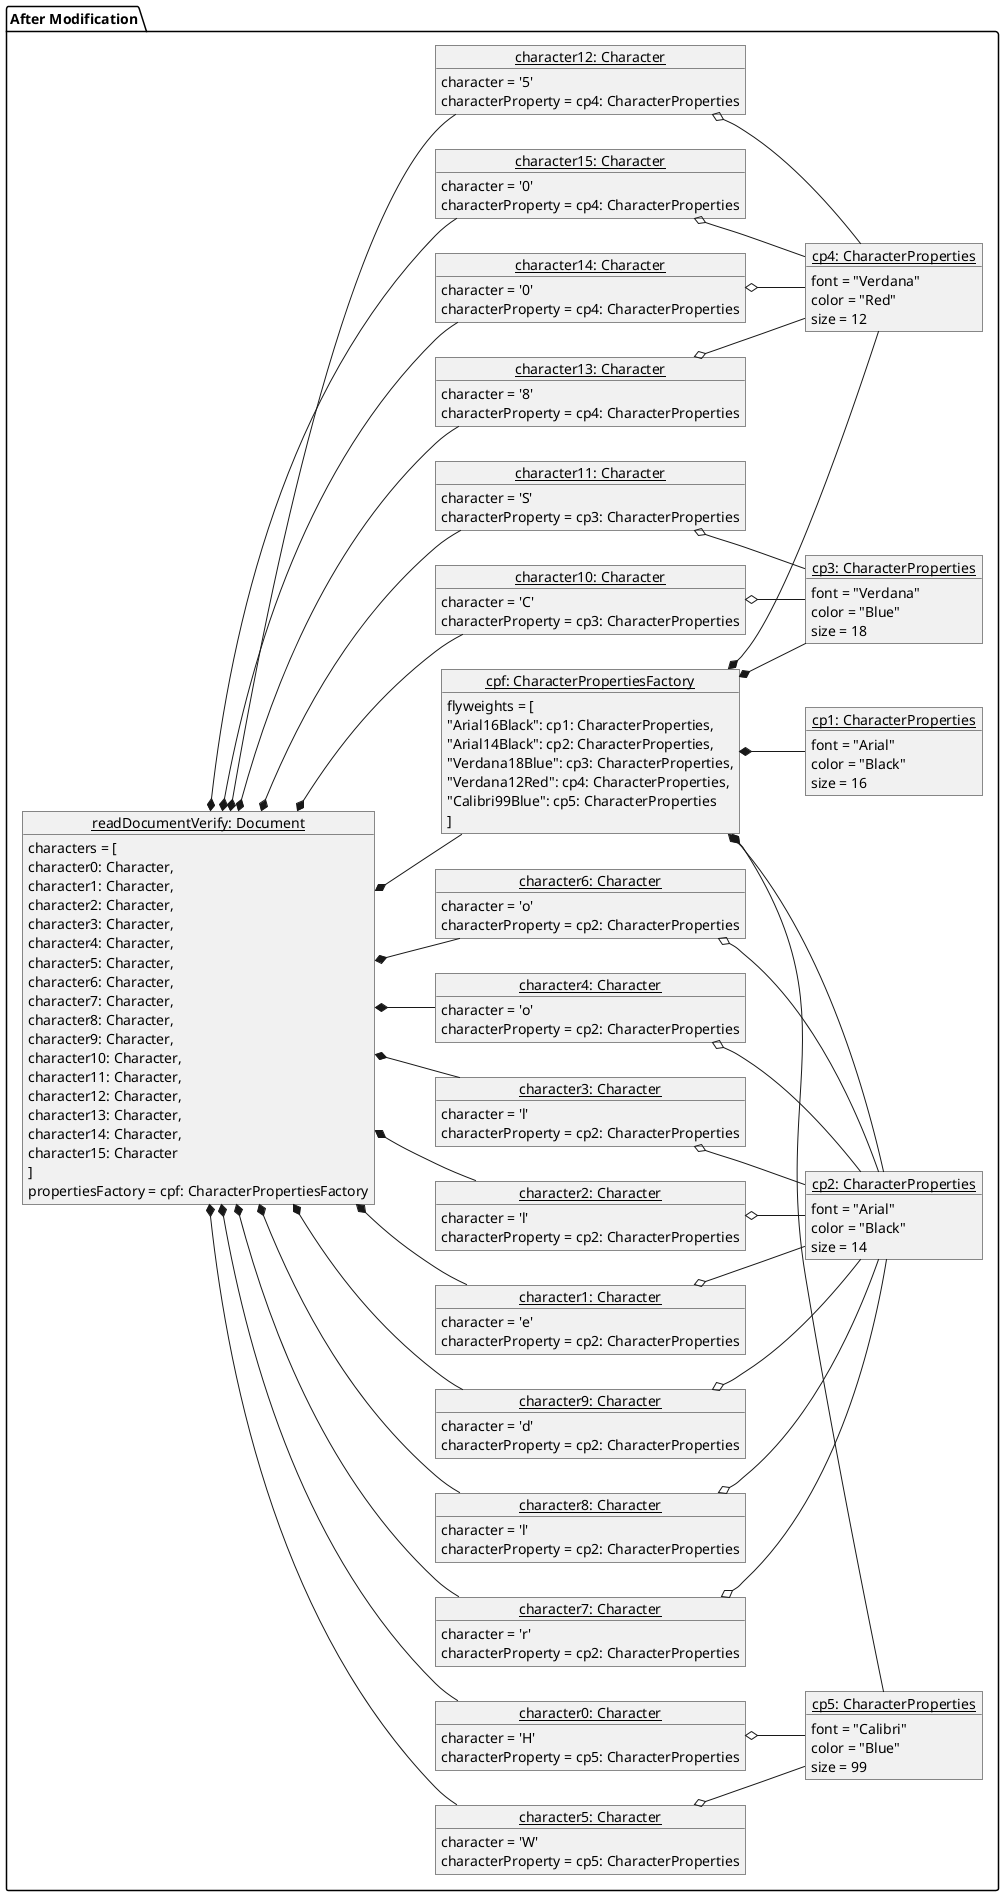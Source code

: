 @startuml
     package "After Modification" {
         left to right direction

         object "<u>readDocumentVerify: Document</u>" as td{
             characters = [
                 character0: Character,
                 character1: Character,
                 character2: Character,
                 character3: Character,
                 character4: Character,
                 character5: Character,
                 character6: Character,
                 character7: Character,
                 character8: Character,
                 character9: Character,
                 character10: Character,
                 character11: Character,
                 character12: Character,
                 character13: Character,
                 character14: Character,
                 character15: Character
             ]
             propertiesFactory = cpf: CharacterPropertiesFactory
         }

         object "<u>character0: Character</u>" as c0{
             character = 'H'
             characterProperty = cp5: CharacterProperties
         }

         object "<u>character1: Character</u>" as c1{
             character = 'e'
             characterProperty = cp2: CharacterProperties
         }

         object "<u>character2: Character</u>" as c2{
             character = 'l'
             characterProperty = cp2: CharacterProperties
         }

         object "<u>character3: Character</u>" as c3{
             character = 'l'
             characterProperty = cp2: CharacterProperties
         }

         object "<u>character4: Character</u>" as c4{
             character = 'o'
             characterProperty = cp2: CharacterProperties
         }

         object "<u>character5: Character</u>" as c5{
             character = 'W'
             characterProperty = cp5: CharacterProperties
         }

         object "<u>character6: Character</u>" as c6{
             character = 'o'
             characterProperty = cp2: CharacterProperties
         }

         object "<u>character7: Character</u>" as c7{
             character = 'r'
             characterProperty = cp2: CharacterProperties
         }

         object "<u>character8: Character</u>" as c8{
             character = 'l'
             characterProperty = cp2: CharacterProperties
         }

         object "<u>character9: Character</u>" as c9{
             character = 'd'
             characterProperty = cp2: CharacterProperties
         }

         object "<u>character10: Character</u>" as c10{
             character = 'C'
             characterProperty = cp3: CharacterProperties
         }

         object "<u>character11: Character</u>" as c11{
             character = 'S'
             characterProperty = cp3: CharacterProperties
         }

         object "<u>character12: Character</u>" as c12{
             character = '5'
             characterProperty = cp4: CharacterProperties
         }

         object "<u>character13: Character</u>" as c13{
             character = '8'
             characterProperty = cp4: CharacterProperties
         }

         object "<u>character14: Character</u>" as c14{
             character = '0'
             characterProperty = cp4: CharacterProperties
         }

         object "<u>character15: Character</u>" as c15{
             character = '0'
             characterProperty = cp4: CharacterProperties
         }

         object "<u>cp1: CharacterProperties</u>" as cp1{
             font = "Arial"
             color = "Black"
             size = 16
         }

         object "<u>cp2: CharacterProperties</u>" as cp2{
             font = "Arial"
             color = "Black"
             size = 14
         }

         object "<u>cp3: CharacterProperties</u>" as cp3{
             font = "Verdana"
             color = "Blue"
             size = 18
         }

         object "<u>cp4: CharacterProperties</u>" as cp4{
             font = "Verdana"
             color = "Red"
             size = 12
         }

          object "<u>cp5: CharacterProperties</u>" as cp5{
              font = "Calibri"
              color = "Blue"
              size = 99
          }

         object "<u>cpf: CharacterPropertiesFactory</u>" as cpf {
                flyweights = [
                    "Arial16Black": cp1: CharacterProperties,
                    "Arial14Black": cp2: CharacterProperties,
                    "Verdana18Blue": cp3: CharacterProperties,
                    "Verdana12Red": cp4: CharacterProperties,
                    "Calibri99Blue": cp5: CharacterProperties
                ]
         }
     }

     td *-- c0
     td *-- c1
     td *-- c2
     td *-- c3
     td *-- c4
     td *-- c5
     td *-- c6
     td *-- c7
     td *-- c8
     td *-- c9
     td *-- c10
     td *-- c11
     td *-- c12
     td *-- c13
     td *-- c14
     td *-- c15
     td *-- cpf

     c0 o-- cp5
     c1 o-- cp2
     c2 o-- cp2
     c3 o-- cp2
     c4 o-- cp2
     c5 o-- cp5
     c6 o-- cp2
     c7 o-- cp2
     c8 o-- cp2
     c9 o-- cp2
     c10 o-- cp3
     c11 o-- cp3
     c12 o-- cp4
     c13 o-- cp4
     c14 o-- cp4
     c15 o-- cp4

     cpf *-- cp1
     cpf *-- cp2
     cpf *-- cp3
     cpf *-- cp4
     cpf *-- cp5
@enduml
